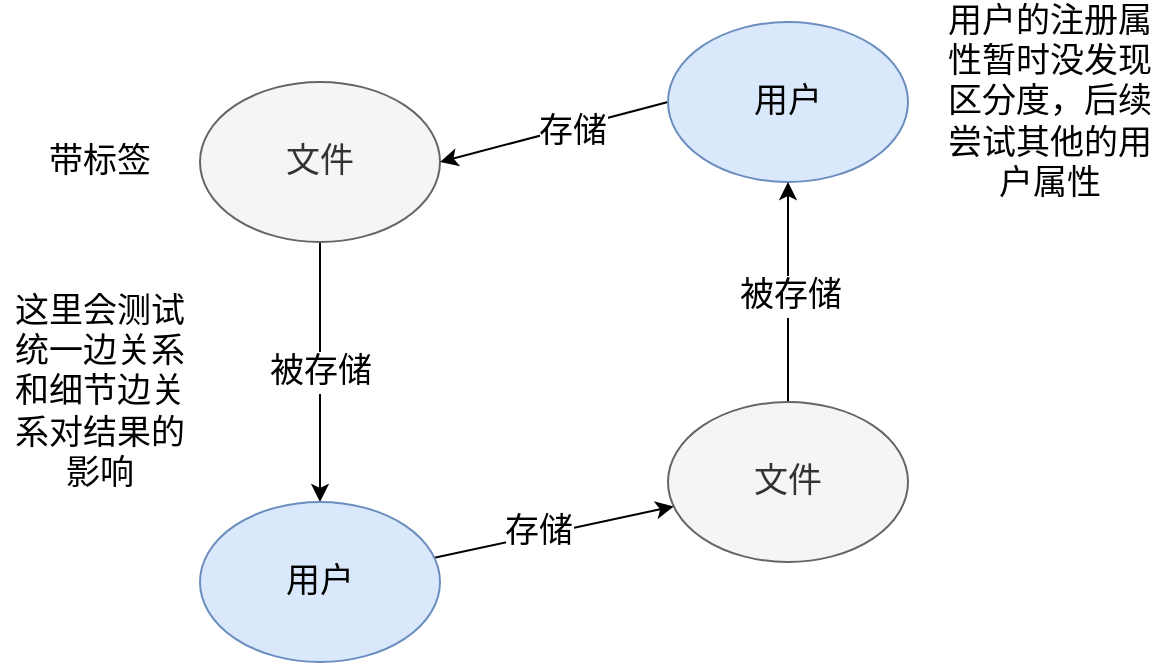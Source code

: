 <mxfile version="21.5.0" type="github">
  <diagram name="第 1 页" id="qBE5IhPVt-9iLqM7TIWP">
    <mxGraphModel dx="954" dy="590" grid="1" gridSize="10" guides="1" tooltips="1" connect="1" arrows="1" fold="1" page="1" pageScale="1" pageWidth="827" pageHeight="1169" math="0" shadow="0">
      <root>
        <mxCell id="0" />
        <mxCell id="1" parent="0" />
        <mxCell id="2KTfr1VdgskmDTvCFHUD-7" style="rounded=0;orthogonalLoop=1;jettySize=auto;html=1;entryX=0.5;entryY=0;entryDx=0;entryDy=0;fontSize=17;" edge="1" parent="1" source="2KTfr1VdgskmDTvCFHUD-1" target="2KTfr1VdgskmDTvCFHUD-6">
          <mxGeometry relative="1" as="geometry" />
        </mxCell>
        <mxCell id="2KTfr1VdgskmDTvCFHUD-8" value="被存储" style="edgeLabel;html=1;align=center;verticalAlign=middle;resizable=0;points=[];fontSize=17;" vertex="1" connectable="0" parent="2KTfr1VdgskmDTvCFHUD-7">
          <mxGeometry x="-0.0" relative="1" as="geometry">
            <mxPoint as="offset" />
          </mxGeometry>
        </mxCell>
        <mxCell id="2KTfr1VdgskmDTvCFHUD-1" value="文件" style="ellipse;whiteSpace=wrap;html=1;fontSize=17;fillColor=#f5f5f5;fontColor=#333333;strokeColor=#666666;" vertex="1" parent="1">
          <mxGeometry x="120" y="130" width="120" height="80" as="geometry" />
        </mxCell>
        <mxCell id="2KTfr1VdgskmDTvCFHUD-4" style="rounded=0;orthogonalLoop=1;jettySize=auto;html=1;entryX=1;entryY=0.5;entryDx=0;entryDy=0;exitX=0;exitY=0.5;exitDx=0;exitDy=0;fontSize=17;" edge="1" parent="1" source="2KTfr1VdgskmDTvCFHUD-2" target="2KTfr1VdgskmDTvCFHUD-1">
          <mxGeometry relative="1" as="geometry" />
        </mxCell>
        <mxCell id="2KTfr1VdgskmDTvCFHUD-5" value="存储" style="edgeLabel;html=1;align=center;verticalAlign=middle;resizable=0;points=[];fontSize=17;" vertex="1" connectable="0" parent="2KTfr1VdgskmDTvCFHUD-4">
          <mxGeometry x="-0.14" y="2" relative="1" as="geometry">
            <mxPoint as="offset" />
          </mxGeometry>
        </mxCell>
        <mxCell id="2KTfr1VdgskmDTvCFHUD-2" value="用户" style="ellipse;whiteSpace=wrap;html=1;fontSize=17;fillColor=#dae8fc;strokeColor=#6c8ebf;" vertex="1" parent="1">
          <mxGeometry x="354" y="100" width="120" height="80" as="geometry" />
        </mxCell>
        <mxCell id="2KTfr1VdgskmDTvCFHUD-12" style="edgeStyle=orthogonalEdgeStyle;rounded=0;orthogonalLoop=1;jettySize=auto;html=1;fontSize=17;" edge="1" parent="1" source="2KTfr1VdgskmDTvCFHUD-3" target="2KTfr1VdgskmDTvCFHUD-2">
          <mxGeometry relative="1" as="geometry" />
        </mxCell>
        <mxCell id="2KTfr1VdgskmDTvCFHUD-13" value="被存储" style="edgeLabel;html=1;align=center;verticalAlign=middle;resizable=0;points=[];fontSize=17;" vertex="1" connectable="0" parent="2KTfr1VdgskmDTvCFHUD-12">
          <mxGeometry x="-0.029" y="-1" relative="1" as="geometry">
            <mxPoint as="offset" />
          </mxGeometry>
        </mxCell>
        <mxCell id="2KTfr1VdgskmDTvCFHUD-3" value="文件" style="ellipse;whiteSpace=wrap;html=1;fontSize=17;fillColor=#f5f5f5;fontColor=#333333;strokeColor=#666666;" vertex="1" parent="1">
          <mxGeometry x="354" y="290" width="120" height="80" as="geometry" />
        </mxCell>
        <mxCell id="2KTfr1VdgskmDTvCFHUD-10" style="rounded=0;orthogonalLoop=1;jettySize=auto;html=1;fontSize=17;" edge="1" parent="1" source="2KTfr1VdgskmDTvCFHUD-6" target="2KTfr1VdgskmDTvCFHUD-3">
          <mxGeometry relative="1" as="geometry" />
        </mxCell>
        <mxCell id="2KTfr1VdgskmDTvCFHUD-11" value="存储" style="edgeLabel;html=1;align=center;verticalAlign=middle;resizable=0;points=[];fontSize=17;" vertex="1" connectable="0" parent="2KTfr1VdgskmDTvCFHUD-10">
          <mxGeometry x="-0.128" y="2" relative="1" as="geometry">
            <mxPoint as="offset" />
          </mxGeometry>
        </mxCell>
        <mxCell id="2KTfr1VdgskmDTvCFHUD-6" value="用户" style="ellipse;whiteSpace=wrap;html=1;fontSize=17;fillColor=#dae8fc;strokeColor=#6c8ebf;" vertex="1" parent="1">
          <mxGeometry x="120" y="340" width="120" height="80" as="geometry" />
        </mxCell>
        <mxCell id="2KTfr1VdgskmDTvCFHUD-9" value="带标签" style="text;html=1;strokeColor=none;fillColor=none;align=center;verticalAlign=middle;whiteSpace=wrap;rounded=0;fontSize=17;" vertex="1" parent="1">
          <mxGeometry x="40" y="155" width="60" height="30" as="geometry" />
        </mxCell>
        <mxCell id="2KTfr1VdgskmDTvCFHUD-14" value="这里会测试统一边关系和细节边关系对结果的影响" style="text;html=1;strokeColor=none;fillColor=none;align=center;verticalAlign=middle;whiteSpace=wrap;rounded=0;fontSize=17;" vertex="1" parent="1">
          <mxGeometry x="20" y="270" width="100" height="30" as="geometry" />
        </mxCell>
        <mxCell id="2KTfr1VdgskmDTvCFHUD-15" value="用户的注册属性暂时没发现区分度，后续尝试其他的用户属性" style="text;html=1;strokeColor=none;fillColor=none;align=center;verticalAlign=middle;whiteSpace=wrap;rounded=0;fontSize=17;" vertex="1" parent="1">
          <mxGeometry x="490" y="110" width="110" height="60" as="geometry" />
        </mxCell>
      </root>
    </mxGraphModel>
  </diagram>
</mxfile>
